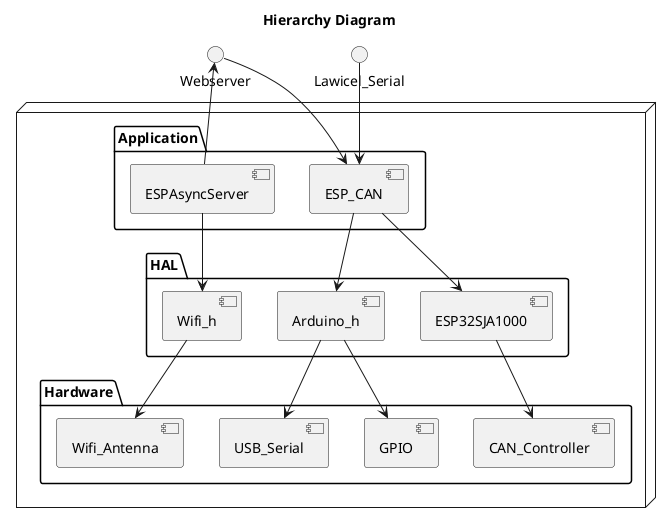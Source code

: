 @startuml

title Hierarchy Diagram



    interface Webserver
    interface Lawicel_Serial

node {
package Application{
    component ESP_CAN
    component ESPAsyncServer
}

package HAL{
    component Arduino_h
    component Wifi_h 
    component ESP32SJA1000
}

package Hardware{
    component USB_Serial
    component GPIO
    component Wifi_Antenna
    component CAN_Controller
}

Arduino_h --> USB_Serial
Arduino_h --> GPIO
Wifi_h --> Wifi_Antenna
ESP32SJA1000 --> CAN_Controller
Lawicel_Serial --> ESP_CAN
Webserver --> ESP_CAN
ESPAsyncServer --> Webserver
ESP_CAN --> ESP32SJA1000
ESPAsyncServer --> Wifi_h
ESP_CAN --> Arduino_h

}

@enduml
